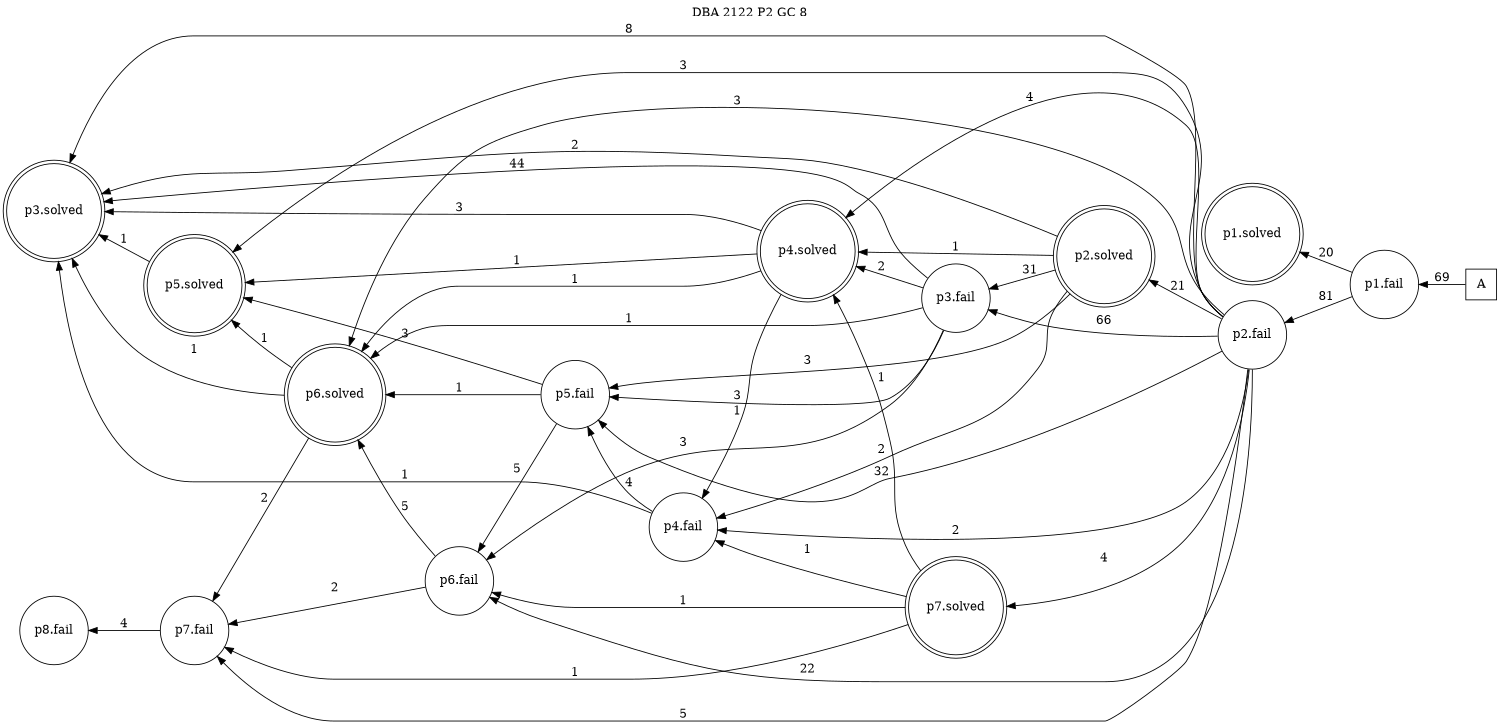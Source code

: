 digraph DBA_2122_P2_GC_8 {
labelloc="tl"
label= " DBA 2122 P2 GC 8 "
rankdir="RL";
graph [ size=" 10 , 10 !"]

"A" [shape="square" label="A"]
"p1.fail" [shape="circle" label="p1.fail"]
"p1.solved" [shape="doublecircle" label="p1.solved"]
"p2.fail" [shape="circle" label="p2.fail"]
"p2.solved" [shape="doublecircle" label="p2.solved"]
"p3.fail" [shape="circle" label="p3.fail"]
"p3.solved" [shape="doublecircle" label="p3.solved"]
"p5.fail" [shape="circle" label="p5.fail"]
"p4.fail" [shape="circle" label="p4.fail"]
"p6.fail" [shape="circle" label="p6.fail"]
"p5.solved" [shape="doublecircle" label="p5.solved"]
"p4.solved" [shape="doublecircle" label="p4.solved"]
"p6.solved" [shape="doublecircle" label="p6.solved"]
"p7.fail" [shape="circle" label="p7.fail"]
"p7.solved" [shape="doublecircle" label="p7.solved"]
"p8.fail" [shape="circle" label="p8.fail"]
"A" -> "p1.fail" [ label=69]
"p1.fail" -> "p1.solved" [ label=20]
"p1.fail" -> "p2.fail" [ label=81]
"p2.fail" -> "p2.solved" [ label=21]
"p2.fail" -> "p3.fail" [ label=66]
"p2.fail" -> "p3.solved" [ label=8]
"p2.fail" -> "p5.fail" [ label=32]
"p2.fail" -> "p4.fail" [ label=2]
"p2.fail" -> "p6.fail" [ label=22]
"p2.fail" -> "p5.solved" [ label=3]
"p2.fail" -> "p4.solved" [ label=4]
"p2.fail" -> "p6.solved" [ label=3]
"p2.fail" -> "p7.fail" [ label=5]
"p2.fail" -> "p7.solved" [ label=4]
"p2.solved" -> "p3.fail" [ label=31]
"p2.solved" -> "p3.solved" [ label=2]
"p2.solved" -> "p5.fail" [ label=3]
"p2.solved" -> "p4.fail" [ label=2]
"p2.solved" -> "p4.solved" [ label=1]
"p3.fail" -> "p3.solved" [ label=44]
"p3.fail" -> "p5.fail" [ label=3]
"p3.fail" -> "p6.fail" [ label=3]
"p3.fail" -> "p4.solved" [ label=2]
"p3.fail" -> "p6.solved" [ label=1]
"p5.fail" -> "p6.fail" [ label=5]
"p5.fail" -> "p5.solved" [ label=3]
"p5.fail" -> "p6.solved" [ label=1]
"p4.fail" -> "p3.solved" [ label=1]
"p4.fail" -> "p5.fail" [ label=4]
"p6.fail" -> "p6.solved" [ label=5]
"p6.fail" -> "p7.fail" [ label=2]
"p5.solved" -> "p3.solved" [ label=1]
"p4.solved" -> "p3.solved" [ label=3]
"p4.solved" -> "p4.fail" [ label=1]
"p4.solved" -> "p5.solved" [ label=1]
"p4.solved" -> "p6.solved" [ label=1]
"p6.solved" -> "p3.solved" [ label=1]
"p6.solved" -> "p5.solved" [ label=1]
"p6.solved" -> "p7.fail" [ label=2]
"p7.fail" -> "p8.fail" [ label=4]
"p7.solved" -> "p4.fail" [ label=1]
"p7.solved" -> "p6.fail" [ label=1]
"p7.solved" -> "p4.solved" [ label=1]
"p7.solved" -> "p7.fail" [ label=1]
}
